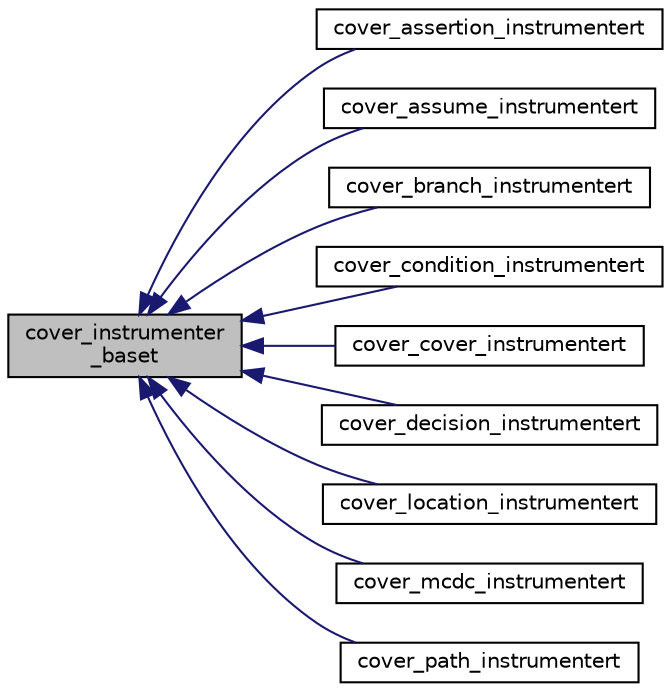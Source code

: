 digraph "cover_instrumenter_baset"
{
 // LATEX_PDF_SIZE
  bgcolor="transparent";
  edge [fontname="Helvetica",fontsize="10",labelfontname="Helvetica",labelfontsize="10"];
  node [fontname="Helvetica",fontsize="10",shape=record];
  rankdir="LR";
  Node1 [label="cover_instrumenter\l_baset",height=0.2,width=0.4,color="black", fillcolor="grey75", style="filled", fontcolor="black",tooltip="Base class for goto program coverage instrumenters."];
  Node1 -> Node2 [dir="back",color="midnightblue",fontsize="10",style="solid",fontname="Helvetica"];
  Node2 [label="cover_assertion_instrumentert",height=0.2,width=0.4,color="black",URL="$classcover__assertion__instrumentert.html",tooltip="Assertion coverage instrumenter."];
  Node1 -> Node3 [dir="back",color="midnightblue",fontsize="10",style="solid",fontname="Helvetica"];
  Node3 [label="cover_assume_instrumentert",height=0.2,width=0.4,color="black",URL="$classcover__assume__instrumentert.html",tooltip=" "];
  Node1 -> Node4 [dir="back",color="midnightblue",fontsize="10",style="solid",fontname="Helvetica"];
  Node4 [label="cover_branch_instrumentert",height=0.2,width=0.4,color="black",URL="$classcover__branch__instrumentert.html",tooltip="Branch coverage instrumenter."];
  Node1 -> Node5 [dir="back",color="midnightblue",fontsize="10",style="solid",fontname="Helvetica"];
  Node5 [label="cover_condition_instrumentert",height=0.2,width=0.4,color="black",URL="$classcover__condition__instrumentert.html",tooltip="Condition coverage instrumenter."];
  Node1 -> Node6 [dir="back",color="midnightblue",fontsize="10",style="solid",fontname="Helvetica"];
  Node6 [label="cover_cover_instrumentert",height=0.2,width=0.4,color="black",URL="$classcover__cover__instrumentert.html",tooltip="__CPROVER_cover coverage instrumenter"];
  Node1 -> Node7 [dir="back",color="midnightblue",fontsize="10",style="solid",fontname="Helvetica"];
  Node7 [label="cover_decision_instrumentert",height=0.2,width=0.4,color="black",URL="$classcover__decision__instrumentert.html",tooltip="Decision coverage instrumenter."];
  Node1 -> Node8 [dir="back",color="midnightblue",fontsize="10",style="solid",fontname="Helvetica"];
  Node8 [label="cover_location_instrumentert",height=0.2,width=0.4,color="black",URL="$classcover__location__instrumentert.html",tooltip="Basic block coverage instrumenter."];
  Node1 -> Node9 [dir="back",color="midnightblue",fontsize="10",style="solid",fontname="Helvetica"];
  Node9 [label="cover_mcdc_instrumentert",height=0.2,width=0.4,color="black",URL="$classcover__mcdc__instrumentert.html",tooltip="MC/DC coverage instrumenter."];
  Node1 -> Node10 [dir="back",color="midnightblue",fontsize="10",style="solid",fontname="Helvetica"];
  Node10 [label="cover_path_instrumentert",height=0.2,width=0.4,color="black",URL="$classcover__path__instrumentert.html",tooltip="Path coverage instrumenter."];
}
